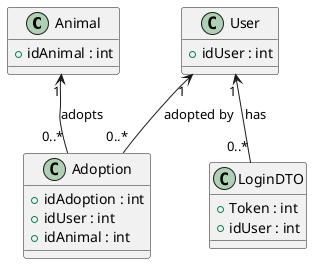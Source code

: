 @startuml

class Animal {
  +idAnimal : int
}

class User {
  +idUser : int
}

class Adoption {
  +idAdoption : int
  +idUser : int
  +idAnimal : int
}

class LoginDTO {
  +Token : int
  +idUser : int
}

Animal "1" <-- "0..*" Adoption : "adopts"
User "1" <-- "0..*" Adoption : "adopted by"
User "1" <-- "0..*" LoginDTO : "has"

@enduml
